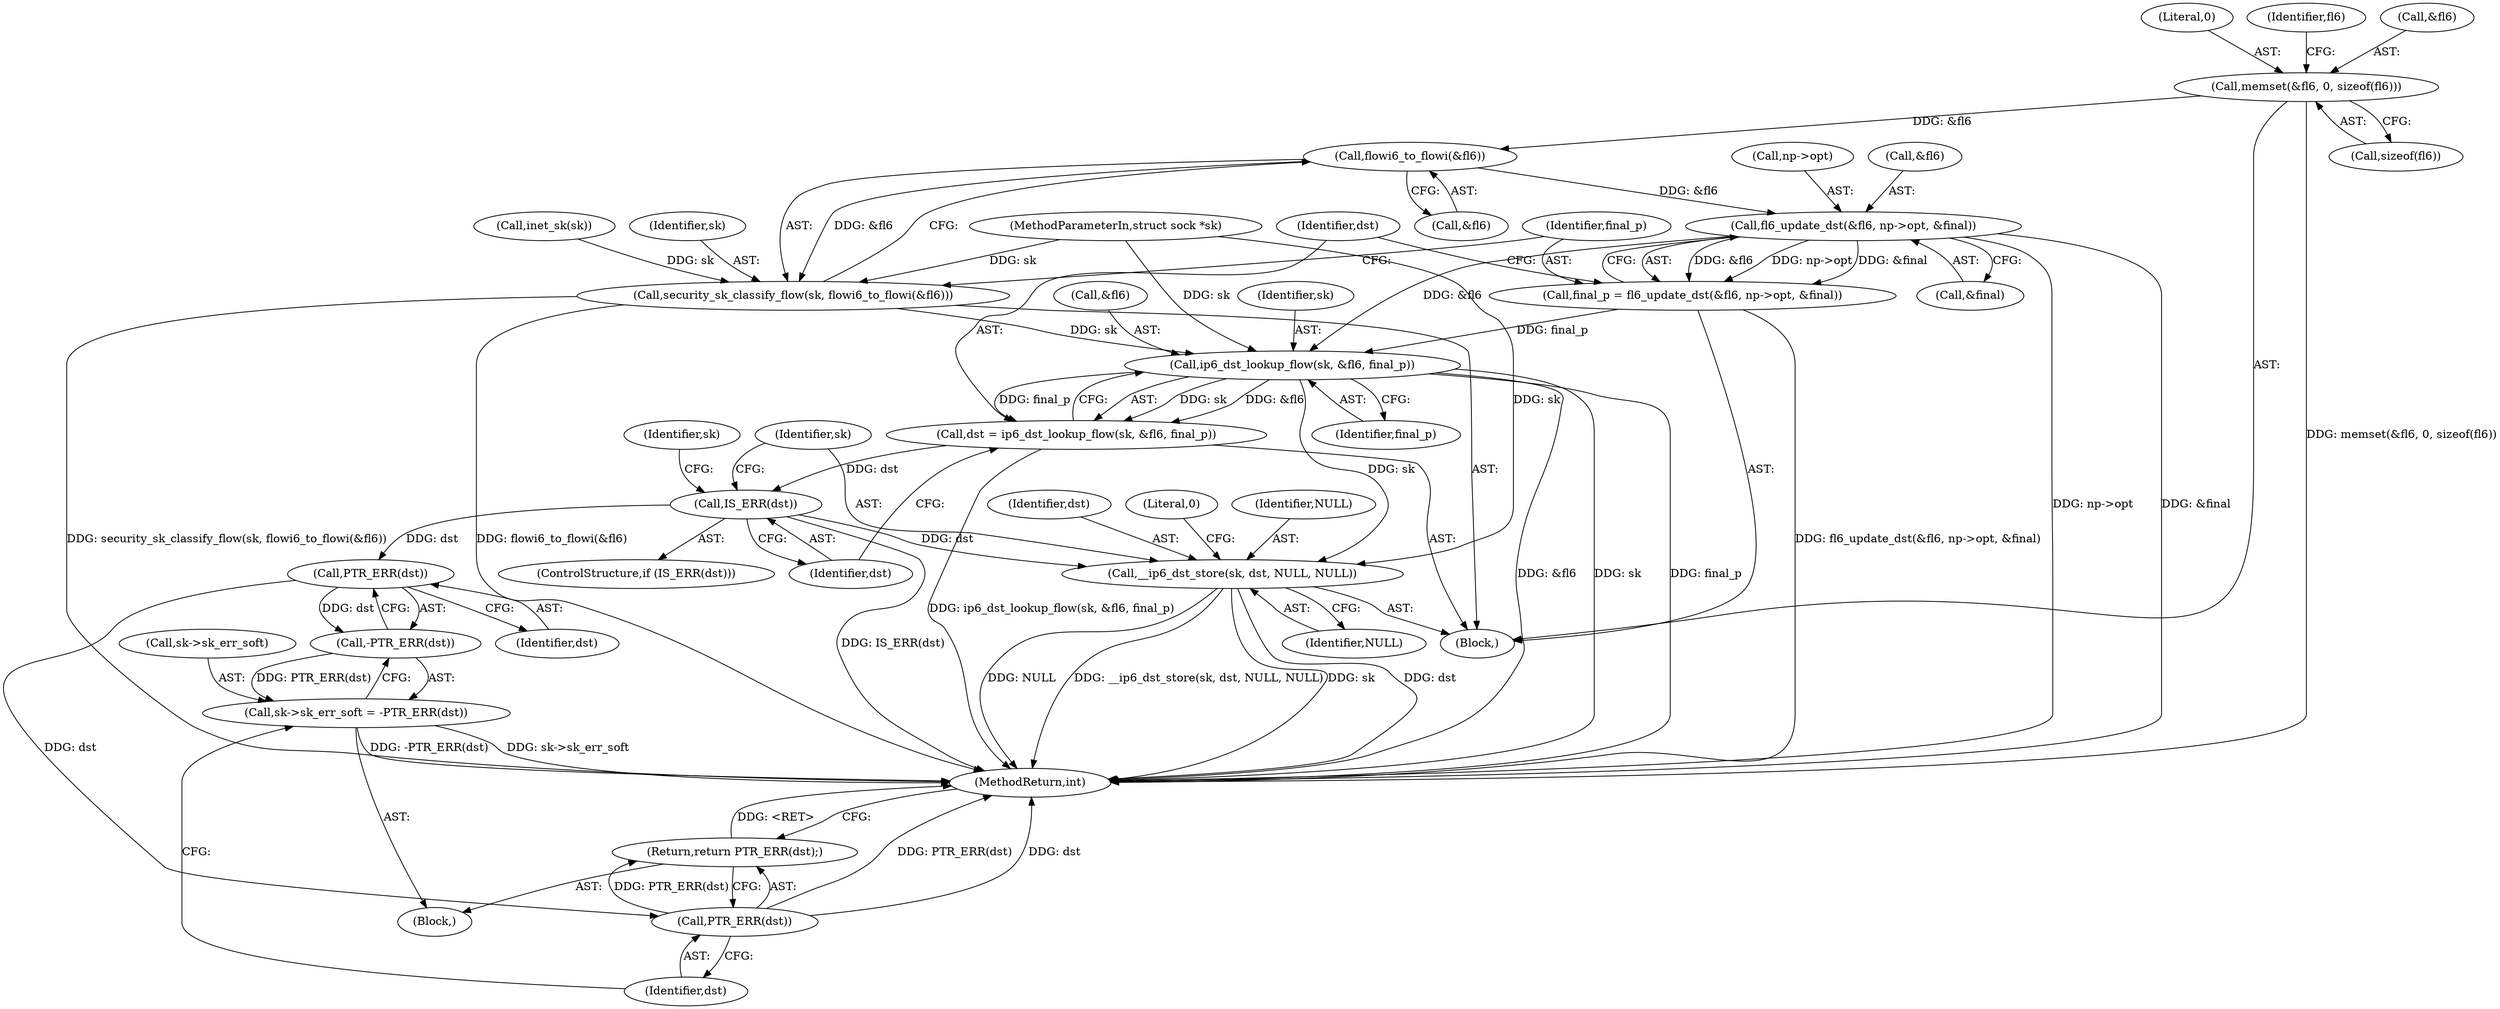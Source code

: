 digraph "1_linux_45f6fad84cc305103b28d73482b344d7f5b76f39_3@API" {
"1000128" [label="(Call,memset(&fl6, 0, sizeof(fl6)))"];
"1000192" [label="(Call,flowi6_to_flowi(&fl6))"];
"1000190" [label="(Call,security_sk_classify_flow(sk, flowi6_to_flowi(&fl6)))"];
"1000207" [label="(Call,ip6_dst_lookup_flow(sk, &fl6, final_p))"];
"1000205" [label="(Call,dst = ip6_dst_lookup_flow(sk, &fl6, final_p))"];
"1000213" [label="(Call,IS_ERR(dst))"];
"1000226" [label="(Call,PTR_ERR(dst))"];
"1000225" [label="(Call,-PTR_ERR(dst))"];
"1000221" [label="(Call,sk->sk_err_soft = -PTR_ERR(dst))"];
"1000229" [label="(Call,PTR_ERR(dst))"];
"1000228" [label="(Return,return PTR_ERR(dst);)"];
"1000231" [label="(Call,__ip6_dst_store(sk, dst, NULL, NULL))"];
"1000197" [label="(Call,fl6_update_dst(&fl6, np->opt, &final))"];
"1000195" [label="(Call,final_p = fl6_update_dst(&fl6, np->opt, &final))"];
"1000128" [label="(Call,memset(&fl6, 0, sizeof(fl6)))"];
"1000208" [label="(Identifier,sk)"];
"1000238" [label="(MethodReturn,int)"];
"1000212" [label="(ControlStructure,if (IS_ERR(dst)))"];
"1000227" [label="(Identifier,dst)"];
"1000232" [label="(Identifier,sk)"];
"1000207" [label="(Call,ip6_dst_lookup_flow(sk, &fl6, final_p))"];
"1000119" [label="(Block,)"];
"1000214" [label="(Identifier,dst)"];
"1000225" [label="(Call,-PTR_ERR(dst))"];
"1000233" [label="(Identifier,dst)"];
"1000131" [label="(Literal,0)"];
"1000197" [label="(Call,fl6_update_dst(&fl6, np->opt, &final))"];
"1000213" [label="(Call,IS_ERR(dst))"];
"1000123" [label="(Call,inet_sk(sk))"];
"1000218" [label="(Identifier,sk)"];
"1000101" [label="(MethodParameterIn,struct sock *sk)"];
"1000215" [label="(Block,)"];
"1000228" [label="(Return,return PTR_ERR(dst);)"];
"1000235" [label="(Identifier,NULL)"];
"1000191" [label="(Identifier,sk)"];
"1000222" [label="(Call,sk->sk_err_soft)"];
"1000132" [label="(Call,sizeof(fl6))"];
"1000231" [label="(Call,__ip6_dst_store(sk, dst, NULL, NULL))"];
"1000190" [label="(Call,security_sk_classify_flow(sk, flowi6_to_flowi(&fl6)))"];
"1000196" [label="(Identifier,final_p)"];
"1000203" [label="(Call,&final)"];
"1000211" [label="(Identifier,final_p)"];
"1000237" [label="(Literal,0)"];
"1000193" [label="(Call,&fl6)"];
"1000136" [label="(Identifier,fl6)"];
"1000192" [label="(Call,flowi6_to_flowi(&fl6))"];
"1000234" [label="(Identifier,NULL)"];
"1000230" [label="(Identifier,dst)"];
"1000221" [label="(Call,sk->sk_err_soft = -PTR_ERR(dst))"];
"1000129" [label="(Call,&fl6)"];
"1000226" [label="(Call,PTR_ERR(dst))"];
"1000205" [label="(Call,dst = ip6_dst_lookup_flow(sk, &fl6, final_p))"];
"1000200" [label="(Call,np->opt)"];
"1000229" [label="(Call,PTR_ERR(dst))"];
"1000206" [label="(Identifier,dst)"];
"1000195" [label="(Call,final_p = fl6_update_dst(&fl6, np->opt, &final))"];
"1000198" [label="(Call,&fl6)"];
"1000209" [label="(Call,&fl6)"];
"1000128" -> "1000119"  [label="AST: "];
"1000128" -> "1000132"  [label="CFG: "];
"1000129" -> "1000128"  [label="AST: "];
"1000131" -> "1000128"  [label="AST: "];
"1000132" -> "1000128"  [label="AST: "];
"1000136" -> "1000128"  [label="CFG: "];
"1000128" -> "1000238"  [label="DDG: memset(&fl6, 0, sizeof(fl6))"];
"1000128" -> "1000192"  [label="DDG: &fl6"];
"1000192" -> "1000190"  [label="AST: "];
"1000192" -> "1000193"  [label="CFG: "];
"1000193" -> "1000192"  [label="AST: "];
"1000190" -> "1000192"  [label="CFG: "];
"1000192" -> "1000190"  [label="DDG: &fl6"];
"1000192" -> "1000197"  [label="DDG: &fl6"];
"1000190" -> "1000119"  [label="AST: "];
"1000191" -> "1000190"  [label="AST: "];
"1000196" -> "1000190"  [label="CFG: "];
"1000190" -> "1000238"  [label="DDG: security_sk_classify_flow(sk, flowi6_to_flowi(&fl6))"];
"1000190" -> "1000238"  [label="DDG: flowi6_to_flowi(&fl6)"];
"1000123" -> "1000190"  [label="DDG: sk"];
"1000101" -> "1000190"  [label="DDG: sk"];
"1000190" -> "1000207"  [label="DDG: sk"];
"1000207" -> "1000205"  [label="AST: "];
"1000207" -> "1000211"  [label="CFG: "];
"1000208" -> "1000207"  [label="AST: "];
"1000209" -> "1000207"  [label="AST: "];
"1000211" -> "1000207"  [label="AST: "];
"1000205" -> "1000207"  [label="CFG: "];
"1000207" -> "1000238"  [label="DDG: &fl6"];
"1000207" -> "1000238"  [label="DDG: sk"];
"1000207" -> "1000238"  [label="DDG: final_p"];
"1000207" -> "1000205"  [label="DDG: sk"];
"1000207" -> "1000205"  [label="DDG: &fl6"];
"1000207" -> "1000205"  [label="DDG: final_p"];
"1000101" -> "1000207"  [label="DDG: sk"];
"1000197" -> "1000207"  [label="DDG: &fl6"];
"1000195" -> "1000207"  [label="DDG: final_p"];
"1000207" -> "1000231"  [label="DDG: sk"];
"1000205" -> "1000119"  [label="AST: "];
"1000206" -> "1000205"  [label="AST: "];
"1000214" -> "1000205"  [label="CFG: "];
"1000205" -> "1000238"  [label="DDG: ip6_dst_lookup_flow(sk, &fl6, final_p)"];
"1000205" -> "1000213"  [label="DDG: dst"];
"1000213" -> "1000212"  [label="AST: "];
"1000213" -> "1000214"  [label="CFG: "];
"1000214" -> "1000213"  [label="AST: "];
"1000218" -> "1000213"  [label="CFG: "];
"1000232" -> "1000213"  [label="CFG: "];
"1000213" -> "1000238"  [label="DDG: IS_ERR(dst)"];
"1000213" -> "1000226"  [label="DDG: dst"];
"1000213" -> "1000231"  [label="DDG: dst"];
"1000226" -> "1000225"  [label="AST: "];
"1000226" -> "1000227"  [label="CFG: "];
"1000227" -> "1000226"  [label="AST: "];
"1000225" -> "1000226"  [label="CFG: "];
"1000226" -> "1000225"  [label="DDG: dst"];
"1000226" -> "1000229"  [label="DDG: dst"];
"1000225" -> "1000221"  [label="AST: "];
"1000221" -> "1000225"  [label="CFG: "];
"1000225" -> "1000221"  [label="DDG: PTR_ERR(dst)"];
"1000221" -> "1000215"  [label="AST: "];
"1000222" -> "1000221"  [label="AST: "];
"1000230" -> "1000221"  [label="CFG: "];
"1000221" -> "1000238"  [label="DDG: -PTR_ERR(dst)"];
"1000221" -> "1000238"  [label="DDG: sk->sk_err_soft"];
"1000229" -> "1000228"  [label="AST: "];
"1000229" -> "1000230"  [label="CFG: "];
"1000230" -> "1000229"  [label="AST: "];
"1000228" -> "1000229"  [label="CFG: "];
"1000229" -> "1000238"  [label="DDG: PTR_ERR(dst)"];
"1000229" -> "1000238"  [label="DDG: dst"];
"1000229" -> "1000228"  [label="DDG: PTR_ERR(dst)"];
"1000228" -> "1000215"  [label="AST: "];
"1000238" -> "1000228"  [label="CFG: "];
"1000228" -> "1000238"  [label="DDG: <RET>"];
"1000231" -> "1000119"  [label="AST: "];
"1000231" -> "1000235"  [label="CFG: "];
"1000232" -> "1000231"  [label="AST: "];
"1000233" -> "1000231"  [label="AST: "];
"1000234" -> "1000231"  [label="AST: "];
"1000235" -> "1000231"  [label="AST: "];
"1000237" -> "1000231"  [label="CFG: "];
"1000231" -> "1000238"  [label="DDG: dst"];
"1000231" -> "1000238"  [label="DDG: NULL"];
"1000231" -> "1000238"  [label="DDG: __ip6_dst_store(sk, dst, NULL, NULL)"];
"1000231" -> "1000238"  [label="DDG: sk"];
"1000101" -> "1000231"  [label="DDG: sk"];
"1000197" -> "1000195"  [label="AST: "];
"1000197" -> "1000203"  [label="CFG: "];
"1000198" -> "1000197"  [label="AST: "];
"1000200" -> "1000197"  [label="AST: "];
"1000203" -> "1000197"  [label="AST: "];
"1000195" -> "1000197"  [label="CFG: "];
"1000197" -> "1000238"  [label="DDG: np->opt"];
"1000197" -> "1000238"  [label="DDG: &final"];
"1000197" -> "1000195"  [label="DDG: &fl6"];
"1000197" -> "1000195"  [label="DDG: np->opt"];
"1000197" -> "1000195"  [label="DDG: &final"];
"1000195" -> "1000119"  [label="AST: "];
"1000196" -> "1000195"  [label="AST: "];
"1000206" -> "1000195"  [label="CFG: "];
"1000195" -> "1000238"  [label="DDG: fl6_update_dst(&fl6, np->opt, &final)"];
}
